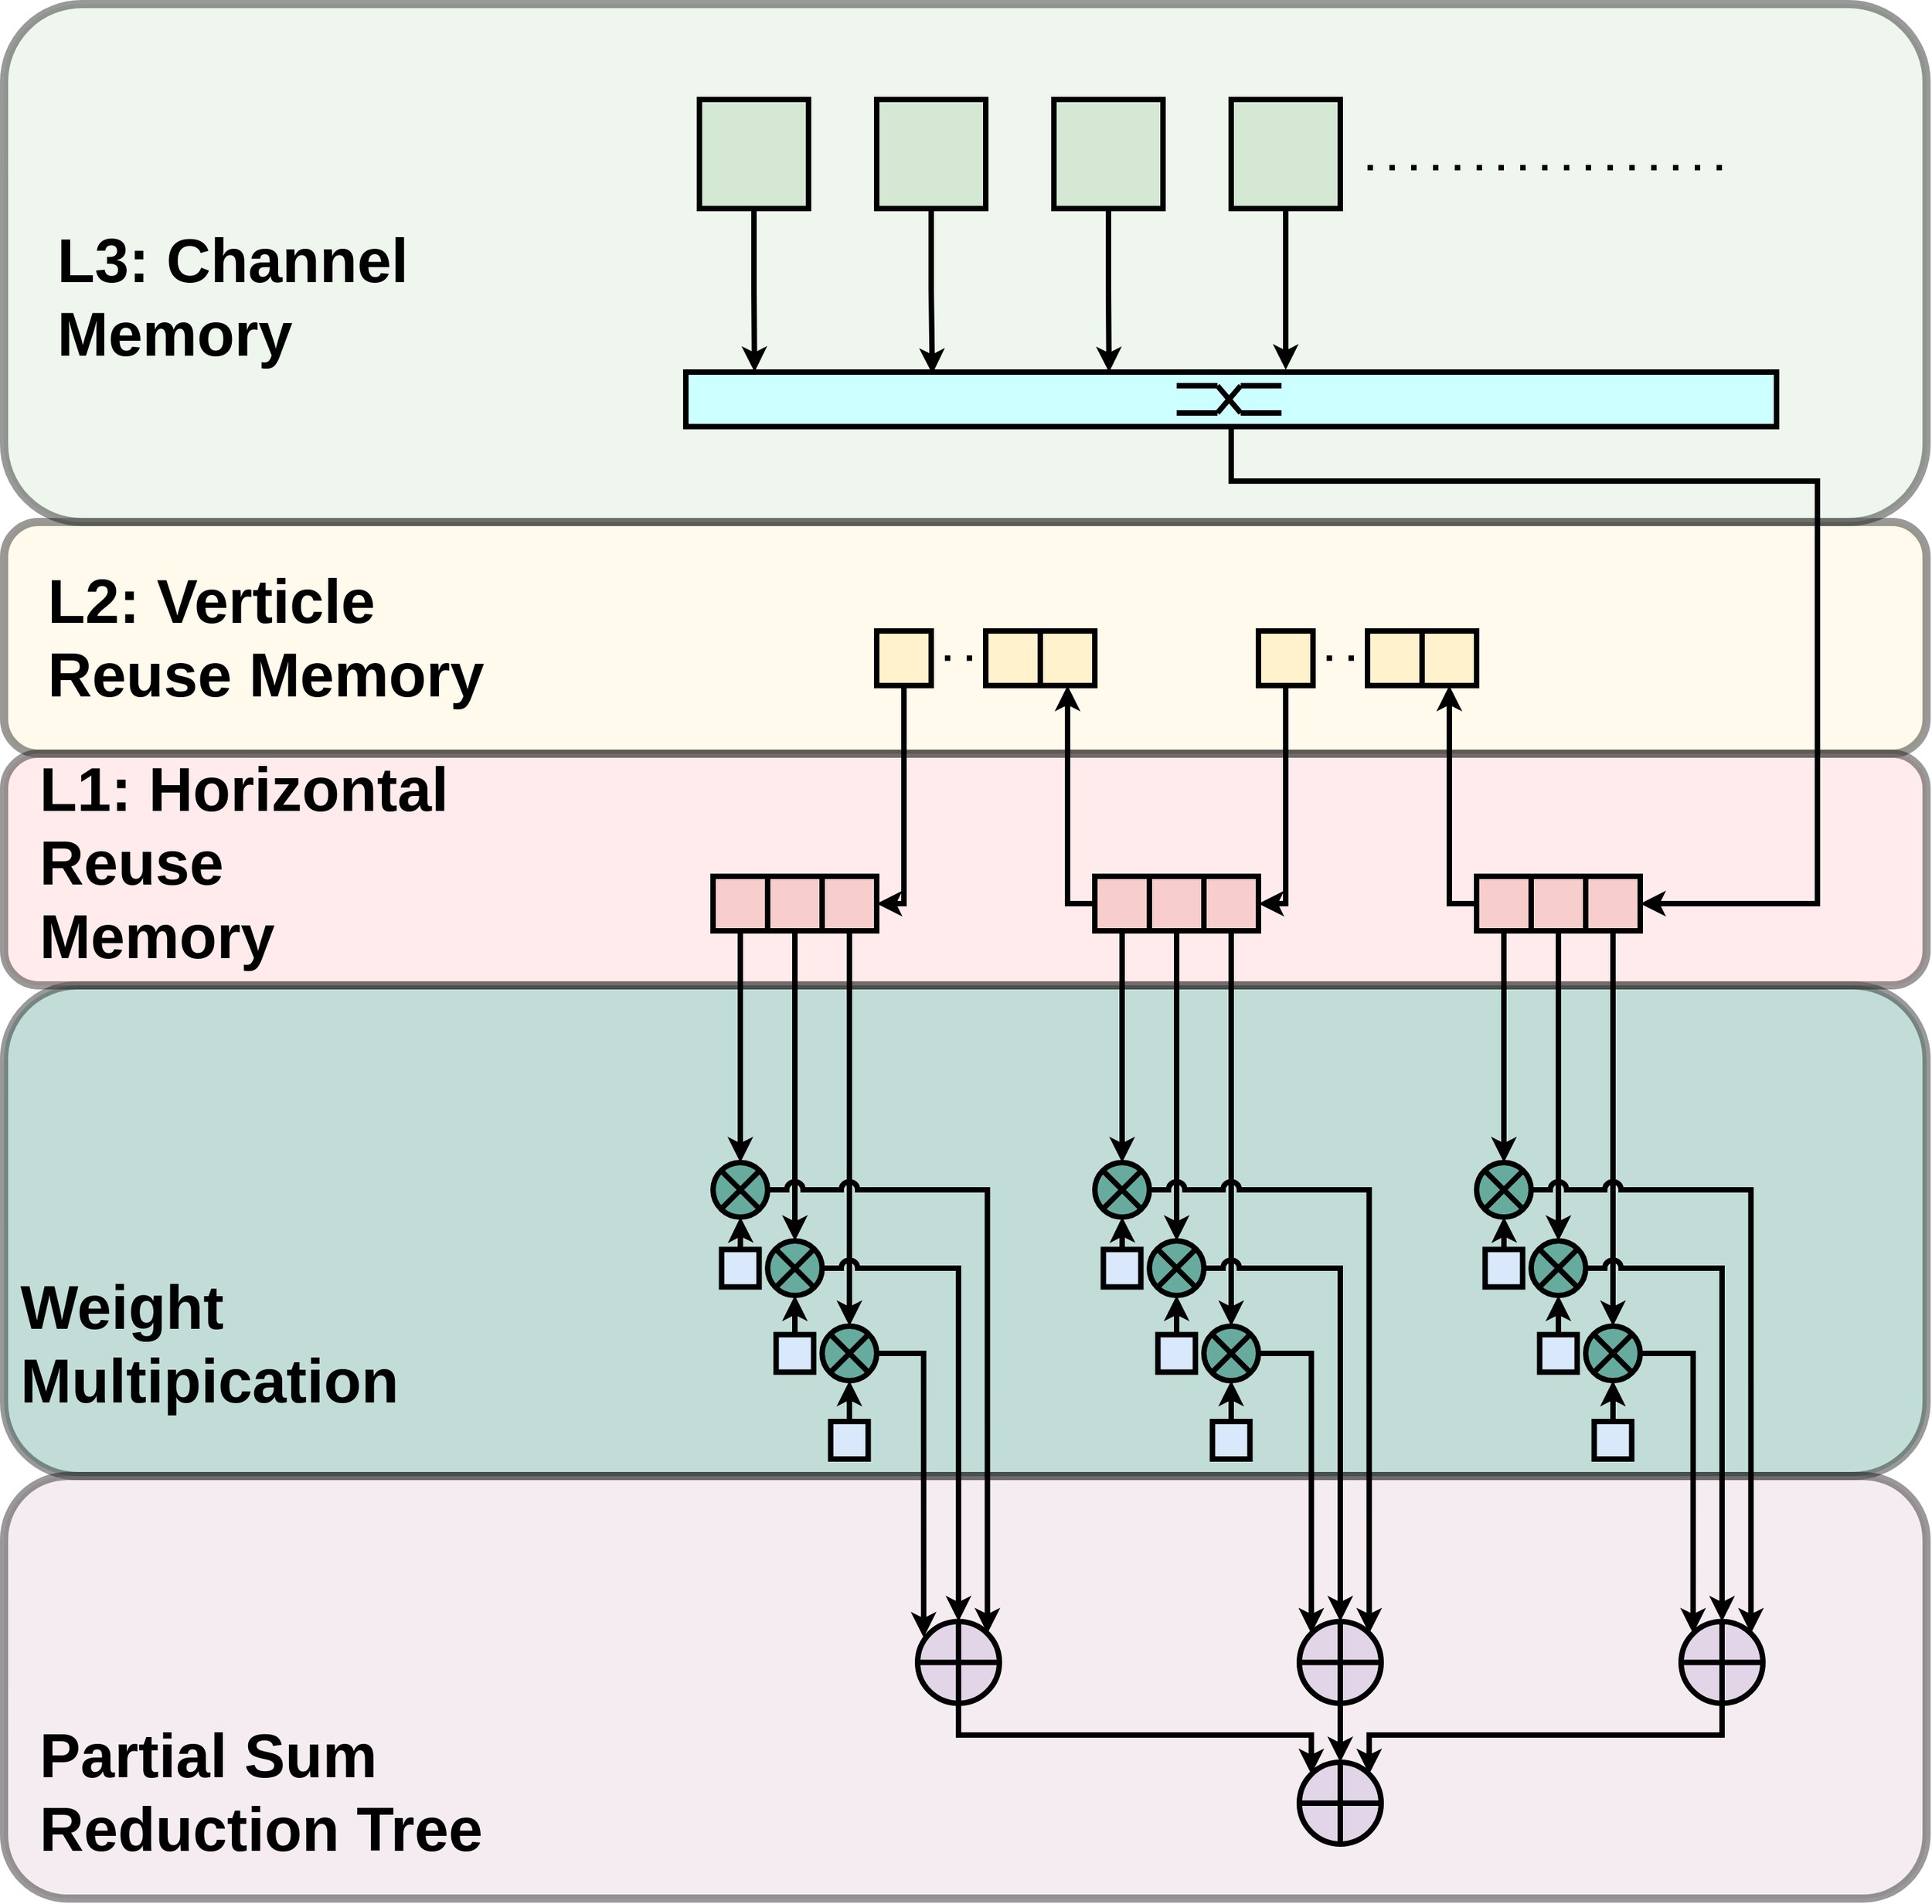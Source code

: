 <mxfile>
    <diagram id="FHnI-51RlHZe3pVvS7ff" name="Page-1">
        <mxGraphModel dx="4445" dy="2443" grid="1" gridSize="10" guides="1" tooltips="1" connect="1" arrows="1" fold="1" page="1" pageScale="1" pageWidth="1100" pageHeight="850" math="0" shadow="0">
            <root>
                <mxCell id="0"/>
                <mxCell id="1" parent="0"/>
                <mxCell id="QN6NI6EVr7MsUQMu-n-5-1" value="" style="rounded=1;whiteSpace=wrap;html=1;fillColor=#67AB9F;opacity=40;strokeColor=#000000;glass=0;strokeWidth=6;fontStyle=1" parent="1" vertex="1">
                    <mxGeometry x="-50" y="430" width="1410" height="360" as="geometry"/>
                </mxCell>
                <mxCell id="QN6NI6EVr7MsUQMu-n-5-2" value="" style="rounded=1;whiteSpace=wrap;html=1;fillColor=#E6D0DE;opacity=40;strokeColor=#000000;glass=0;strokeWidth=6;fontStyle=1" parent="1" vertex="1">
                    <mxGeometry x="-50" y="790" width="1410" height="310" as="geometry"/>
                </mxCell>
                <mxCell id="QN6NI6EVr7MsUQMu-n-5-3" value="" style="rounded=1;whiteSpace=wrap;html=1;fillColor=#fff2cc;opacity=40;strokeColor=#000000;glass=0;strokeWidth=6;fontStyle=1" parent="1" vertex="1">
                    <mxGeometry x="-50" y="90" width="1410" height="170" as="geometry"/>
                </mxCell>
                <mxCell id="QN6NI6EVr7MsUQMu-n-5-4" value="" style="rounded=1;whiteSpace=wrap;html=1;fillColor=#FFCCCC;opacity=40;strokeColor=#000000;glass=0;strokeWidth=6;fontStyle=1" parent="1" vertex="1">
                    <mxGeometry x="-50" y="260" width="1410" height="170" as="geometry"/>
                </mxCell>
                <mxCell id="QN6NI6EVr7MsUQMu-n-5-5" value="" style="rounded=1;whiteSpace=wrap;html=1;fillColor=#d5e8d4;opacity=40;strokeColor=#000000;glass=0;strokeWidth=6;fontStyle=1" parent="1" vertex="1">
                    <mxGeometry x="-50" y="-290" width="1410" height="380" as="geometry"/>
                </mxCell>
                <mxCell id="QN6NI6EVr7MsUQMu-n-5-6" style="edgeStyle=orthogonalEdgeStyle;rounded=0;orthogonalLoop=1;jettySize=auto;html=1;entryX=0.063;entryY=-0.004;entryDx=0;entryDy=0;entryPerimeter=0;strokeWidth=4;strokeColor=#000000;fontStyle=1" parent="1" source="QN6NI6EVr7MsUQMu-n-5-7" target="QN6NI6EVr7MsUQMu-n-5-9" edge="1">
                    <mxGeometry relative="1" as="geometry"/>
                </mxCell>
                <mxCell id="QN6NI6EVr7MsUQMu-n-5-7" value="" style="whiteSpace=wrap;html=1;aspect=fixed;fillColor=#d5e8d4;strokeColor=#000000;strokeWidth=4;fontStyle=1" parent="1" vertex="1">
                    <mxGeometry x="460" y="-220" width="80" height="80" as="geometry"/>
                </mxCell>
                <mxCell id="QN6NI6EVr7MsUQMu-n-5-8" value="" style="group;strokeWidth=4;strokeColor=#000000;fontStyle=1" parent="1" vertex="1" connectable="0">
                    <mxGeometry x="450" y="-20" width="800" height="40" as="geometry"/>
                </mxCell>
                <mxCell id="QN6NI6EVr7MsUQMu-n-5-9" value="" style="rounded=0;whiteSpace=wrap;html=1;fillColor=#CCFFFF;strokeWidth=4;strokeColor=#000000;fontStyle=1" parent="QN6NI6EVr7MsUQMu-n-5-8" vertex="1">
                    <mxGeometry width="800" height="40" as="geometry"/>
                </mxCell>
                <mxCell id="QN6NI6EVr7MsUQMu-n-5-10" value="" style="group;strokeWidth=4;strokeColor=none;fontStyle=1" parent="QN6NI6EVr7MsUQMu-n-5-8" vertex="1" connectable="0">
                    <mxGeometry x="360.005" y="10" width="76.856" height="20" as="geometry"/>
                </mxCell>
                <mxCell id="QN6NI6EVr7MsUQMu-n-5-11" value="" style="endArrow=none;html=1;rounded=0;strokeWidth=4;strokeColor=#000000;fontStyle=1" parent="QN6NI6EVr7MsUQMu-n-5-10" edge="1">
                    <mxGeometry width="50" height="50" relative="1" as="geometry">
                        <mxPoint as="sourcePoint"/>
                        <mxPoint x="29.888" as="targetPoint"/>
                    </mxGeometry>
                </mxCell>
                <mxCell id="QN6NI6EVr7MsUQMu-n-5-12" value="" style="endArrow=none;html=1;rounded=0;strokeWidth=4;strokeColor=#000000;fontStyle=1" parent="QN6NI6EVr7MsUQMu-n-5-10" edge="1">
                    <mxGeometry width="50" height="50" relative="1" as="geometry">
                        <mxPoint x="29.888" as="sourcePoint"/>
                        <mxPoint x="46.967" y="20" as="targetPoint"/>
                    </mxGeometry>
                </mxCell>
                <mxCell id="QN6NI6EVr7MsUQMu-n-5-13" value="" style="endArrow=none;html=1;rounded=0;strokeWidth=4;strokeColor=#000000;fontStyle=1" parent="QN6NI6EVr7MsUQMu-n-5-10" edge="1">
                    <mxGeometry width="50" height="50" relative="1" as="geometry">
                        <mxPoint x="29.888" y="20" as="sourcePoint"/>
                        <mxPoint x="46.967" as="targetPoint"/>
                    </mxGeometry>
                </mxCell>
                <mxCell id="QN6NI6EVr7MsUQMu-n-5-14" value="" style="endArrow=none;html=1;rounded=0;strokeWidth=4;strokeColor=#000000;fontStyle=1" parent="QN6NI6EVr7MsUQMu-n-5-10" edge="1">
                    <mxGeometry width="50" height="50" relative="1" as="geometry">
                        <mxPoint x="46.967" as="sourcePoint"/>
                        <mxPoint x="76.856" as="targetPoint"/>
                    </mxGeometry>
                </mxCell>
                <mxCell id="QN6NI6EVr7MsUQMu-n-5-15" value="" style="endArrow=none;html=1;rounded=0;strokeWidth=4;strokeColor=#000000;fontStyle=1" parent="QN6NI6EVr7MsUQMu-n-5-10" edge="1">
                    <mxGeometry width="50" height="50" relative="1" as="geometry">
                        <mxPoint x="46.967" y="20" as="sourcePoint"/>
                        <mxPoint x="76.856" y="20" as="targetPoint"/>
                    </mxGeometry>
                </mxCell>
                <mxCell id="QN6NI6EVr7MsUQMu-n-5-16" value="" style="endArrow=none;html=1;rounded=0;strokeWidth=4;strokeColor=#000000;fontStyle=1" parent="QN6NI6EVr7MsUQMu-n-5-10" edge="1">
                    <mxGeometry width="50" height="50" relative="1" as="geometry">
                        <mxPoint y="20" as="sourcePoint"/>
                        <mxPoint x="29.888" y="20" as="targetPoint"/>
                    </mxGeometry>
                </mxCell>
                <mxCell id="QN6NI6EVr7MsUQMu-n-5-17" style="edgeStyle=orthogonalEdgeStyle;rounded=0;orthogonalLoop=1;jettySize=auto;html=1;entryX=0.226;entryY=0.033;entryDx=0;entryDy=0;entryPerimeter=0;strokeWidth=4;strokeColor=#000000;fontStyle=1" parent="1" source="QN6NI6EVr7MsUQMu-n-5-18" target="QN6NI6EVr7MsUQMu-n-5-9" edge="1">
                    <mxGeometry relative="1" as="geometry"/>
                </mxCell>
                <mxCell id="QN6NI6EVr7MsUQMu-n-5-18" value="" style="whiteSpace=wrap;html=1;aspect=fixed;fillColor=#d5e8d4;strokeColor=#000000;strokeWidth=4;fontStyle=1" parent="1" vertex="1">
                    <mxGeometry x="590" y="-220" width="80" height="80" as="geometry"/>
                </mxCell>
                <mxCell id="QN6NI6EVr7MsUQMu-n-5-19" style="edgeStyle=orthogonalEdgeStyle;rounded=0;orthogonalLoop=1;jettySize=auto;html=1;entryX=0.388;entryY=0.003;entryDx=0;entryDy=0;entryPerimeter=0;strokeWidth=4;strokeColor=#000000;fontStyle=1" parent="1" source="QN6NI6EVr7MsUQMu-n-5-20" target="QN6NI6EVr7MsUQMu-n-5-9" edge="1">
                    <mxGeometry relative="1" as="geometry"/>
                </mxCell>
                <mxCell id="QN6NI6EVr7MsUQMu-n-5-20" value="" style="whiteSpace=wrap;html=1;aspect=fixed;fillColor=#d5e8d4;strokeColor=#000000;strokeWidth=4;fontStyle=1" parent="1" vertex="1">
                    <mxGeometry x="720" y="-220" width="80" height="80" as="geometry"/>
                </mxCell>
                <mxCell id="QN6NI6EVr7MsUQMu-n-5-21" style="edgeStyle=orthogonalEdgeStyle;rounded=0;orthogonalLoop=1;jettySize=auto;html=1;entryX=0.55;entryY=-0.041;entryDx=0;entryDy=0;entryPerimeter=0;strokeWidth=4;strokeColor=#000000;fontStyle=1" parent="1" source="QN6NI6EVr7MsUQMu-n-5-22" target="QN6NI6EVr7MsUQMu-n-5-9" edge="1">
                    <mxGeometry relative="1" as="geometry"/>
                </mxCell>
                <mxCell id="QN6NI6EVr7MsUQMu-n-5-22" value="" style="whiteSpace=wrap;html=1;aspect=fixed;fillColor=#d5e8d4;strokeColor=#000000;strokeWidth=4;fontStyle=1" parent="1" vertex="1">
                    <mxGeometry x="850" y="-220" width="80" height="80" as="geometry"/>
                </mxCell>
                <mxCell id="QN6NI6EVr7MsUQMu-n-5-23" value="" style="endArrow=none;dashed=1;html=1;dashPattern=1 3;strokeWidth=4;rounded=0;strokeColor=#000000;fontStyle=1" parent="1" edge="1">
                    <mxGeometry width="50" height="50" relative="1" as="geometry">
                        <mxPoint x="950" y="-170" as="sourcePoint"/>
                        <mxPoint x="1220" y="-170" as="targetPoint"/>
                    </mxGeometry>
                </mxCell>
                <mxCell id="QN6NI6EVr7MsUQMu-n-5-24" value="" style="whiteSpace=wrap;html=1;aspect=fixed;fillColor=#fff2cc;strokeColor=#000000;rotation=90;strokeWidth=4;fontStyle=1" parent="1" vertex="1">
                    <mxGeometry x="670" y="170" width="40" height="40" as="geometry"/>
                </mxCell>
                <mxCell id="QN6NI6EVr7MsUQMu-n-5-25" value="" style="whiteSpace=wrap;html=1;aspect=fixed;fillColor=#fff2cc;strokeColor=#000000;rotation=90;strokeWidth=4;fontStyle=1" parent="1" vertex="1">
                    <mxGeometry x="710" y="170" width="40" height="40" as="geometry"/>
                </mxCell>
                <mxCell id="QN6NI6EVr7MsUQMu-n-5-26" style="edgeStyle=orthogonalEdgeStyle;rounded=0;orthogonalLoop=1;jettySize=auto;html=1;entryX=1;entryY=0.5;entryDx=0;entryDy=0;strokeWidth=4;strokeColor=#000000;fontStyle=1" parent="1" source="QN6NI6EVr7MsUQMu-n-5-27" target="QN6NI6EVr7MsUQMu-n-5-38" edge="1">
                    <mxGeometry relative="1" as="geometry"/>
                </mxCell>
                <mxCell id="QN6NI6EVr7MsUQMu-n-5-27" value="" style="whiteSpace=wrap;html=1;aspect=fixed;fillColor=#fff2cc;strokeColor=#000000;rotation=90;strokeWidth=4;fontStyle=1" parent="1" vertex="1">
                    <mxGeometry x="590" y="170" width="40" height="40" as="geometry"/>
                </mxCell>
                <mxCell id="QN6NI6EVr7MsUQMu-n-5-28" value="" style="endArrow=none;dashed=1;html=1;dashPattern=1 3;strokeWidth=4;rounded=0;strokeColor=#000000;fontStyle=1" parent="1" edge="1">
                    <mxGeometry width="50" height="50" relative="1" as="geometry">
                        <mxPoint x="640" y="189.93" as="sourcePoint"/>
                        <mxPoint x="660" y="189.93" as="targetPoint"/>
                    </mxGeometry>
                </mxCell>
                <mxCell id="QN6NI6EVr7MsUQMu-n-5-29" style="edgeStyle=orthogonalEdgeStyle;rounded=0;orthogonalLoop=1;jettySize=auto;html=1;entryX=1;entryY=0.5;entryDx=0;entryDy=0;strokeWidth=4;strokeColor=#000000;fontStyle=1" parent="1" source="QN6NI6EVr7MsUQMu-n-5-64" target="QN6NI6EVr7MsUQMu-n-5-25" edge="1">
                    <mxGeometry relative="1" as="geometry">
                        <Array as="points">
                            <mxPoint x="730" y="370"/>
                        </Array>
                    </mxGeometry>
                </mxCell>
                <mxCell id="QN6NI6EVr7MsUQMu-n-5-30" value="" style="whiteSpace=wrap;html=1;aspect=fixed;fillColor=#fff2cc;strokeColor=#000000;rotation=90;strokeWidth=4;fontStyle=1" parent="1" vertex="1">
                    <mxGeometry x="950" y="170" width="40" height="40" as="geometry"/>
                </mxCell>
                <mxCell id="QN6NI6EVr7MsUQMu-n-5-31" value="" style="whiteSpace=wrap;html=1;aspect=fixed;fillColor=#fff2cc;strokeColor=#000000;rotation=90;strokeWidth=4;fontStyle=1" parent="1" vertex="1">
                    <mxGeometry x="990" y="170" width="40" height="40" as="geometry"/>
                </mxCell>
                <mxCell id="QN6NI6EVr7MsUQMu-n-5-32" style="edgeStyle=orthogonalEdgeStyle;rounded=0;orthogonalLoop=1;jettySize=auto;html=1;entryX=1;entryY=0.5;entryDx=0;entryDy=0;strokeWidth=4;strokeColor=#000000;fontStyle=1" parent="1" source="QN6NI6EVr7MsUQMu-n-5-33" target="QN6NI6EVr7MsUQMu-n-5-66" edge="1">
                    <mxGeometry relative="1" as="geometry"/>
                </mxCell>
                <mxCell id="QN6NI6EVr7MsUQMu-n-5-33" value="" style="whiteSpace=wrap;html=1;aspect=fixed;fillColor=#fff2cc;strokeColor=#000000;rotation=90;strokeWidth=4;fontStyle=1" parent="1" vertex="1">
                    <mxGeometry x="870" y="170" width="40" height="40" as="geometry"/>
                </mxCell>
                <mxCell id="QN6NI6EVr7MsUQMu-n-5-34" value="" style="endArrow=none;dashed=1;html=1;dashPattern=1 3;strokeWidth=4;rounded=0;strokeColor=#000000;fontStyle=1" parent="1" edge="1">
                    <mxGeometry width="50" height="50" relative="1" as="geometry">
                        <mxPoint x="920" y="189.93" as="sourcePoint"/>
                        <mxPoint x="940" y="189.93" as="targetPoint"/>
                    </mxGeometry>
                </mxCell>
                <mxCell id="QN6NI6EVr7MsUQMu-n-5-35" style="edgeStyle=orthogonalEdgeStyle;rounded=0;orthogonalLoop=1;jettySize=auto;html=1;entryX=1;entryY=0.5;entryDx=0;entryDy=0;strokeWidth=4;strokeColor=#000000;fontStyle=1" parent="1" source="QN6NI6EVr7MsUQMu-n-5-92" target="QN6NI6EVr7MsUQMu-n-5-31" edge="1">
                    <mxGeometry relative="1" as="geometry">
                        <Array as="points">
                            <mxPoint x="1010" y="370"/>
                        </Array>
                    </mxGeometry>
                </mxCell>
                <mxCell id="QN6NI6EVr7MsUQMu-n-5-36" value="" style="whiteSpace=wrap;html=1;aspect=fixed;fillColor=#f8cecc;strokeColor=#000000;strokeWidth=4;fontStyle=1" parent="1" vertex="1">
                    <mxGeometry x="470" y="350" width="40" height="40" as="geometry"/>
                </mxCell>
                <mxCell id="QN6NI6EVr7MsUQMu-n-5-37" value="" style="whiteSpace=wrap;html=1;aspect=fixed;fillColor=#f8cecc;strokeColor=#000000;strokeWidth=4;fontStyle=1" parent="1" vertex="1">
                    <mxGeometry x="510" y="350" width="40" height="40" as="geometry"/>
                </mxCell>
                <mxCell id="QN6NI6EVr7MsUQMu-n-5-38" value="" style="whiteSpace=wrap;html=1;aspect=fixed;fillColor=#f8cecc;strokeColor=#000000;strokeWidth=4;fontStyle=1" parent="1" vertex="1">
                    <mxGeometry x="550" y="350" width="40" height="40" as="geometry"/>
                </mxCell>
                <mxCell id="QN6NI6EVr7MsUQMu-n-5-39" style="edgeStyle=orthogonalEdgeStyle;rounded=0;jumpStyle=arc;orthogonalLoop=1;jettySize=auto;html=1;entryX=0;entryY=0;entryDx=0;entryDy=0;strokeWidth=4;strokeColor=#000000;fontStyle=1" parent="1" source="QN6NI6EVr7MsUQMu-n-5-40" target="QN6NI6EVr7MsUQMu-n-5-310" edge="1">
                    <mxGeometry relative="1" as="geometry">
                        <Array as="points">
                            <mxPoint x="650" y="980"/>
                            <mxPoint x="909" y="980"/>
                        </Array>
                    </mxGeometry>
                </mxCell>
                <mxCell id="QN6NI6EVr7MsUQMu-n-5-40" value="" style="ellipse;whiteSpace=wrap;html=1;aspect=fixed;fillColor=#e1d5e7;strokeColor=#000000;strokeWidth=4;fontStyle=1" parent="1" vertex="1">
                    <mxGeometry x="620" y="896.75" width="60" height="60" as="geometry"/>
                </mxCell>
                <mxCell id="QN6NI6EVr7MsUQMu-n-5-41" value="" style="endArrow=none;html=1;rounded=0;strokeColor=#000000;entryX=0.5;entryY=0;entryDx=0;entryDy=0;exitX=0.5;exitY=1;exitDx=0;exitDy=0;strokeWidth=4;fontStyle=1" parent="1" source="QN6NI6EVr7MsUQMu-n-5-40" target="QN6NI6EVr7MsUQMu-n-5-40" edge="1">
                    <mxGeometry width="50" height="50" relative="1" as="geometry">
                        <mxPoint x="610" y="871.25" as="sourcePoint"/>
                        <mxPoint x="660" y="821.25" as="targetPoint"/>
                    </mxGeometry>
                </mxCell>
                <mxCell id="QN6NI6EVr7MsUQMu-n-5-42" value="" style="endArrow=none;html=1;rounded=0;strokeColor=#000000;entryX=0;entryY=0.5;entryDx=0;entryDy=0;exitX=1;exitY=0.5;exitDx=0;exitDy=0;strokeWidth=4;fontStyle=1" parent="1" source="QN6NI6EVr7MsUQMu-n-5-40" target="QN6NI6EVr7MsUQMu-n-5-40" edge="1">
                    <mxGeometry width="50" height="50" relative="1" as="geometry">
                        <mxPoint x="660" y="771.25" as="sourcePoint"/>
                        <mxPoint x="660" y="711.25" as="targetPoint"/>
                    </mxGeometry>
                </mxCell>
                <mxCell id="QN6NI6EVr7MsUQMu-n-5-43" value="" style="ellipse;whiteSpace=wrap;html=1;aspect=fixed;fillColor=#67AB9F;strokeWidth=4;strokeColor=#000000;fontStyle=1" parent="1" vertex="1">
                    <mxGeometry x="470" y="560" width="40" height="40" as="geometry"/>
                </mxCell>
                <mxCell id="QN6NI6EVr7MsUQMu-n-5-44" value="" style="endArrow=none;html=1;rounded=0;strokeColor=#000000;strokeWidth=4;exitX=0;exitY=0;exitDx=0;exitDy=0;entryX=1;entryY=1;entryDx=0;entryDy=0;fontStyle=1" parent="1" source="QN6NI6EVr7MsUQMu-n-5-43" target="QN6NI6EVr7MsUQMu-n-5-43" edge="1">
                    <mxGeometry width="50" height="50" relative="1" as="geometry">
                        <mxPoint x="525" y="628.75" as="sourcePoint"/>
                        <mxPoint x="550" y="597.5" as="targetPoint"/>
                    </mxGeometry>
                </mxCell>
                <mxCell id="QN6NI6EVr7MsUQMu-n-5-45" style="edgeStyle=orthogonalEdgeStyle;rounded=0;orthogonalLoop=1;jettySize=auto;html=1;entryX=0.5;entryY=0;entryDx=0;entryDy=0;strokeColor=#000000;strokeWidth=4;fontStyle=1" parent="1" source="QN6NI6EVr7MsUQMu-n-5-36" target="QN6NI6EVr7MsUQMu-n-5-43" edge="1">
                    <mxGeometry relative="1" as="geometry"/>
                </mxCell>
                <mxCell id="QN6NI6EVr7MsUQMu-n-5-46" value="" style="endArrow=none;html=1;rounded=0;strokeColor=#000000;strokeWidth=4;exitX=0;exitY=1;exitDx=0;exitDy=0;entryX=1;entryY=0;entryDx=0;entryDy=0;fontStyle=1" parent="1" source="QN6NI6EVr7MsUQMu-n-5-43" target="QN6NI6EVr7MsUQMu-n-5-43" edge="1">
                    <mxGeometry width="50" height="50" relative="1" as="geometry">
                        <mxPoint x="480.858" y="573.572" as="sourcePoint"/>
                        <mxPoint x="509.311" y="608.713" as="targetPoint"/>
                    </mxGeometry>
                </mxCell>
                <mxCell id="QN6NI6EVr7MsUQMu-n-5-47" style="edgeStyle=orthogonalEdgeStyle;rounded=0;orthogonalLoop=1;jettySize=auto;html=1;entryX=0.5;entryY=1;entryDx=0;entryDy=0;strokeColor=#000000;strokeWidth=4;fontStyle=1" parent="1" source="QN6NI6EVr7MsUQMu-n-5-48" target="QN6NI6EVr7MsUQMu-n-5-43" edge="1">
                    <mxGeometry relative="1" as="geometry"/>
                </mxCell>
                <mxCell id="QN6NI6EVr7MsUQMu-n-5-48" value="" style="whiteSpace=wrap;html=1;aspect=fixed;fillColor=#dae8fc;strokeColor=#000000;strokeWidth=4;fontStyle=1" parent="1" vertex="1">
                    <mxGeometry x="476.25" y="623.75" width="27.5" height="27.5" as="geometry"/>
                </mxCell>
                <mxCell id="QN6NI6EVr7MsUQMu-n-5-49" value="" style="ellipse;whiteSpace=wrap;html=1;aspect=fixed;fillColor=#67AB9F;strokeWidth=4;strokeColor=#000000;fontStyle=1" parent="1" vertex="1">
                    <mxGeometry x="510" y="617.5" width="40" height="40" as="geometry"/>
                </mxCell>
                <mxCell id="QN6NI6EVr7MsUQMu-n-5-50" value="" style="endArrow=none;html=1;rounded=0;strokeColor=#000000;strokeWidth=4;exitX=0;exitY=0;exitDx=0;exitDy=0;entryX=1;entryY=1;entryDx=0;entryDy=0;fontStyle=1" parent="1" edge="1">
                    <mxGeometry width="50" height="50" relative="1" as="geometry">
                        <mxPoint x="515.858" y="623.358" as="sourcePoint"/>
                        <mxPoint x="544.142" y="651.642" as="targetPoint"/>
                    </mxGeometry>
                </mxCell>
                <mxCell id="QN6NI6EVr7MsUQMu-n-5-51" value="" style="endArrow=none;html=1;rounded=0;strokeColor=#000000;strokeWidth=4;exitX=0;exitY=1;exitDx=0;exitDy=0;entryX=1;entryY=0;entryDx=0;entryDy=0;fontStyle=1" parent="1" edge="1">
                    <mxGeometry width="50" height="50" relative="1" as="geometry">
                        <mxPoint x="515.858" y="651.642" as="sourcePoint"/>
                        <mxPoint x="544.142" y="623.358" as="targetPoint"/>
                    </mxGeometry>
                </mxCell>
                <mxCell id="QN6NI6EVr7MsUQMu-n-5-52" style="edgeStyle=orthogonalEdgeStyle;rounded=0;orthogonalLoop=1;jettySize=auto;html=1;entryX=0.5;entryY=1;entryDx=0;entryDy=0;strokeColor=#000000;strokeWidth=4;exitX=0.5;exitY=0;exitDx=0;exitDy=0;fontStyle=1" parent="1" source="QN6NI6EVr7MsUQMu-n-5-57" edge="1">
                    <mxGeometry relative="1" as="geometry">
                        <mxPoint x="530.0" y="690" as="sourcePoint"/>
                        <mxPoint x="530" y="657.5" as="targetPoint"/>
                    </mxGeometry>
                </mxCell>
                <mxCell id="QN6NI6EVr7MsUQMu-n-5-53" value="" style="ellipse;whiteSpace=wrap;html=1;aspect=fixed;fillColor=#67AB9F;strokeWidth=4;strokeColor=#000000;fontStyle=1" parent="1" vertex="1">
                    <mxGeometry x="550" y="680" width="40" height="40" as="geometry"/>
                </mxCell>
                <mxCell id="QN6NI6EVr7MsUQMu-n-5-54" value="" style="endArrow=none;html=1;rounded=0;strokeColor=#000000;strokeWidth=4;exitX=0;exitY=0;exitDx=0;exitDy=0;entryX=1;entryY=1;entryDx=0;entryDy=0;fontStyle=1" parent="1" source="QN6NI6EVr7MsUQMu-n-5-53" target="QN6NI6EVr7MsUQMu-n-5-53" edge="1">
                    <mxGeometry width="50" height="50" relative="1" as="geometry">
                        <mxPoint x="605" y="748.75" as="sourcePoint"/>
                        <mxPoint x="630" y="717.5" as="targetPoint"/>
                    </mxGeometry>
                </mxCell>
                <mxCell id="QN6NI6EVr7MsUQMu-n-5-55" value="" style="endArrow=none;html=1;rounded=0;strokeColor=#000000;strokeWidth=4;exitX=0;exitY=1;exitDx=0;exitDy=0;entryX=1;entryY=0;entryDx=0;entryDy=0;fontStyle=1" parent="1" source="QN6NI6EVr7MsUQMu-n-5-53" target="QN6NI6EVr7MsUQMu-n-5-53" edge="1">
                    <mxGeometry width="50" height="50" relative="1" as="geometry">
                        <mxPoint x="560.858" y="693.572" as="sourcePoint"/>
                        <mxPoint x="589.311" y="728.713" as="targetPoint"/>
                    </mxGeometry>
                </mxCell>
                <mxCell id="QN6NI6EVr7MsUQMu-n-5-56" style="edgeStyle=orthogonalEdgeStyle;rounded=0;orthogonalLoop=1;jettySize=auto;html=1;entryX=0.5;entryY=1;entryDx=0;entryDy=0;strokeColor=#000000;strokeWidth=4;exitX=0.5;exitY=0;exitDx=0;exitDy=0;fontStyle=1" parent="1" source="QN6NI6EVr7MsUQMu-n-5-58" target="QN6NI6EVr7MsUQMu-n-5-53" edge="1">
                    <mxGeometry relative="1" as="geometry">
                        <mxPoint x="570.0" y="742.5" as="sourcePoint"/>
                    </mxGeometry>
                </mxCell>
                <mxCell id="QN6NI6EVr7MsUQMu-n-5-57" value="" style="whiteSpace=wrap;html=1;aspect=fixed;fillColor=#dae8fc;strokeColor=#000000;strokeWidth=4;fontStyle=1" parent="1" vertex="1">
                    <mxGeometry x="516.25" y="686.25" width="27.5" height="27.5" as="geometry"/>
                </mxCell>
                <mxCell id="QN6NI6EVr7MsUQMu-n-5-58" value="" style="whiteSpace=wrap;html=1;aspect=fixed;fillColor=#dae8fc;strokeColor=#000000;strokeWidth=4;fontStyle=1" parent="1" vertex="1">
                    <mxGeometry x="556.25" y="750" width="27.5" height="27.5" as="geometry"/>
                </mxCell>
                <mxCell id="QN6NI6EVr7MsUQMu-n-5-59" style="edgeStyle=orthogonalEdgeStyle;rounded=0;orthogonalLoop=1;jettySize=auto;html=1;entryX=0.5;entryY=0;entryDx=0;entryDy=0;strokeColor=#000000;strokeWidth=4;fontStyle=1" parent="1" source="QN6NI6EVr7MsUQMu-n-5-37" target="QN6NI6EVr7MsUQMu-n-5-49" edge="1">
                    <mxGeometry relative="1" as="geometry"/>
                </mxCell>
                <mxCell id="QN6NI6EVr7MsUQMu-n-5-60" style="edgeStyle=orthogonalEdgeStyle;rounded=0;orthogonalLoop=1;jettySize=auto;html=1;entryX=0.5;entryY=0;entryDx=0;entryDy=0;strokeColor=#000000;strokeWidth=4;fontStyle=1" parent="1" source="QN6NI6EVr7MsUQMu-n-5-38" target="QN6NI6EVr7MsUQMu-n-5-53" edge="1">
                    <mxGeometry relative="1" as="geometry"/>
                </mxCell>
                <mxCell id="QN6NI6EVr7MsUQMu-n-5-61" style="edgeStyle=orthogonalEdgeStyle;rounded=0;orthogonalLoop=1;jettySize=auto;html=1;entryX=1;entryY=0;entryDx=0;entryDy=0;strokeWidth=4;jumpStyle=arc;strokeColor=#000000;fontStyle=1" parent="1" source="QN6NI6EVr7MsUQMu-n-5-43" target="QN6NI6EVr7MsUQMu-n-5-40" edge="1">
                    <mxGeometry relative="1" as="geometry"/>
                </mxCell>
                <mxCell id="QN6NI6EVr7MsUQMu-n-5-62" style="edgeStyle=orthogonalEdgeStyle;rounded=0;orthogonalLoop=1;jettySize=auto;html=1;entryX=0.074;entryY=0.196;entryDx=0;entryDy=0;entryPerimeter=0;strokeWidth=4;jumpStyle=arc;strokeColor=#000000;fontStyle=1" parent="1" source="QN6NI6EVr7MsUQMu-n-5-53" target="QN6NI6EVr7MsUQMu-n-5-40" edge="1">
                    <mxGeometry relative="1" as="geometry"/>
                </mxCell>
                <mxCell id="QN6NI6EVr7MsUQMu-n-5-63" style="edgeStyle=orthogonalEdgeStyle;rounded=0;orthogonalLoop=1;jettySize=auto;html=1;entryX=0.5;entryY=0;entryDx=0;entryDy=0;strokeWidth=4;jumpStyle=arc;strokeColor=#000000;fontStyle=1" parent="1" source="QN6NI6EVr7MsUQMu-n-5-49" target="QN6NI6EVr7MsUQMu-n-5-40" edge="1">
                    <mxGeometry relative="1" as="geometry">
                        <mxPoint x="550.0" y="637.515" as="sourcePoint"/>
                        <mxPoint x="650" y="723.75" as="targetPoint"/>
                        <Array as="points">
                            <mxPoint x="650" y="638"/>
                        </Array>
                    </mxGeometry>
                </mxCell>
                <mxCell id="QN6NI6EVr7MsUQMu-n-5-64" value="" style="whiteSpace=wrap;html=1;aspect=fixed;fillColor=#f8cecc;strokeColor=#000000;strokeWidth=4;fontStyle=1" parent="1" vertex="1">
                    <mxGeometry x="750" y="350" width="40" height="40" as="geometry"/>
                </mxCell>
                <mxCell id="QN6NI6EVr7MsUQMu-n-5-65" value="" style="whiteSpace=wrap;html=1;aspect=fixed;fillColor=#f8cecc;strokeColor=#000000;strokeWidth=4;fontStyle=1" parent="1" vertex="1">
                    <mxGeometry x="790" y="350" width="40" height="40" as="geometry"/>
                </mxCell>
                <mxCell id="QN6NI6EVr7MsUQMu-n-5-66" value="" style="whiteSpace=wrap;html=1;aspect=fixed;fillColor=#f8cecc;strokeColor=#000000;strokeWidth=4;fontStyle=1" parent="1" vertex="1">
                    <mxGeometry x="830" y="350" width="40" height="40" as="geometry"/>
                </mxCell>
                <mxCell id="QN6NI6EVr7MsUQMu-n-5-67" style="edgeStyle=orthogonalEdgeStyle;rounded=0;jumpStyle=arc;orthogonalLoop=1;jettySize=auto;html=1;strokeWidth=4;entryX=0.5;entryY=0;entryDx=0;entryDy=0;strokeColor=#000000;fontStyle=1" parent="1" source="QN6NI6EVr7MsUQMu-n-5-68" target="QN6NI6EVr7MsUQMu-n-5-310" edge="1">
                    <mxGeometry relative="1" as="geometry">
                        <mxPoint x="930" y="970.0" as="targetPoint"/>
                    </mxGeometry>
                </mxCell>
                <mxCell id="QN6NI6EVr7MsUQMu-n-5-68" value="" style="ellipse;whiteSpace=wrap;html=1;aspect=fixed;fillColor=#e1d5e7;strokeColor=#000000;strokeWidth=4;fontStyle=1" parent="1" vertex="1">
                    <mxGeometry x="900" y="896.75" width="60" height="60" as="geometry"/>
                </mxCell>
                <mxCell id="QN6NI6EVr7MsUQMu-n-5-69" value="" style="endArrow=none;html=1;rounded=0;strokeColor=#000000;entryX=0.5;entryY=0;entryDx=0;entryDy=0;exitX=0.5;exitY=1;exitDx=0;exitDy=0;strokeWidth=4;fontStyle=1" parent="1" source="QN6NI6EVr7MsUQMu-n-5-68" target="QN6NI6EVr7MsUQMu-n-5-68" edge="1">
                    <mxGeometry width="50" height="50" relative="1" as="geometry">
                        <mxPoint x="890" y="847.5" as="sourcePoint"/>
                        <mxPoint x="940" y="797.5" as="targetPoint"/>
                    </mxGeometry>
                </mxCell>
                <mxCell id="QN6NI6EVr7MsUQMu-n-5-70" value="" style="endArrow=none;html=1;rounded=0;strokeColor=#000000;entryX=0;entryY=0.5;entryDx=0;entryDy=0;exitX=1;exitY=0.5;exitDx=0;exitDy=0;strokeWidth=4;fontStyle=1" parent="1" source="QN6NI6EVr7MsUQMu-n-5-68" target="QN6NI6EVr7MsUQMu-n-5-68" edge="1">
                    <mxGeometry width="50" height="50" relative="1" as="geometry">
                        <mxPoint x="940" y="747.5" as="sourcePoint"/>
                        <mxPoint x="940" y="687.5" as="targetPoint"/>
                    </mxGeometry>
                </mxCell>
                <mxCell id="QN6NI6EVr7MsUQMu-n-5-71" value="" style="ellipse;whiteSpace=wrap;html=1;aspect=fixed;fillColor=#67AB9F;strokeWidth=4;strokeColor=#000000;fontStyle=1" parent="1" vertex="1">
                    <mxGeometry x="750" y="560" width="40" height="40" as="geometry"/>
                </mxCell>
                <mxCell id="QN6NI6EVr7MsUQMu-n-5-72" value="" style="endArrow=none;html=1;rounded=0;strokeColor=#000000;strokeWidth=4;exitX=0;exitY=0;exitDx=0;exitDy=0;entryX=1;entryY=1;entryDx=0;entryDy=0;fontStyle=1" parent="1" source="QN6NI6EVr7MsUQMu-n-5-71" target="QN6NI6EVr7MsUQMu-n-5-71" edge="1">
                    <mxGeometry width="50" height="50" relative="1" as="geometry">
                        <mxPoint x="805" y="628.75" as="sourcePoint"/>
                        <mxPoint x="830" y="597.5" as="targetPoint"/>
                    </mxGeometry>
                </mxCell>
                <mxCell id="QN6NI6EVr7MsUQMu-n-5-73" style="edgeStyle=orthogonalEdgeStyle;rounded=0;orthogonalLoop=1;jettySize=auto;html=1;entryX=0.5;entryY=0;entryDx=0;entryDy=0;strokeColor=#000000;strokeWidth=4;fontStyle=1" parent="1" source="QN6NI6EVr7MsUQMu-n-5-64" target="QN6NI6EVr7MsUQMu-n-5-71" edge="1">
                    <mxGeometry relative="1" as="geometry"/>
                </mxCell>
                <mxCell id="QN6NI6EVr7MsUQMu-n-5-74" value="" style="endArrow=none;html=1;rounded=0;strokeColor=#000000;strokeWidth=4;exitX=0;exitY=1;exitDx=0;exitDy=0;entryX=1;entryY=0;entryDx=0;entryDy=0;fontStyle=1" parent="1" source="QN6NI6EVr7MsUQMu-n-5-71" target="QN6NI6EVr7MsUQMu-n-5-71" edge="1">
                    <mxGeometry width="50" height="50" relative="1" as="geometry">
                        <mxPoint x="760.858" y="573.572" as="sourcePoint"/>
                        <mxPoint x="789.311" y="608.713" as="targetPoint"/>
                    </mxGeometry>
                </mxCell>
                <mxCell id="QN6NI6EVr7MsUQMu-n-5-75" style="edgeStyle=orthogonalEdgeStyle;rounded=0;orthogonalLoop=1;jettySize=auto;html=1;entryX=0.5;entryY=1;entryDx=0;entryDy=0;strokeColor=#000000;strokeWidth=4;fontStyle=1" parent="1" source="QN6NI6EVr7MsUQMu-n-5-76" target="QN6NI6EVr7MsUQMu-n-5-71" edge="1">
                    <mxGeometry relative="1" as="geometry"/>
                </mxCell>
                <mxCell id="QN6NI6EVr7MsUQMu-n-5-76" value="" style="whiteSpace=wrap;html=1;aspect=fixed;fillColor=#dae8fc;strokeColor=#000000;strokeWidth=4;fontStyle=1" parent="1" vertex="1">
                    <mxGeometry x="756.25" y="623.75" width="27.5" height="27.5" as="geometry"/>
                </mxCell>
                <mxCell id="QN6NI6EVr7MsUQMu-n-5-77" value="" style="ellipse;whiteSpace=wrap;html=1;aspect=fixed;fillColor=#67AB9F;strokeWidth=4;strokeColor=#000000;fontStyle=1" parent="1" vertex="1">
                    <mxGeometry x="790" y="617.5" width="40" height="40" as="geometry"/>
                </mxCell>
                <mxCell id="QN6NI6EVr7MsUQMu-n-5-78" value="" style="endArrow=none;html=1;rounded=0;strokeColor=#000000;strokeWidth=4;exitX=0;exitY=0;exitDx=0;exitDy=0;entryX=1;entryY=1;entryDx=0;entryDy=0;fontStyle=1" parent="1" edge="1">
                    <mxGeometry width="50" height="50" relative="1" as="geometry">
                        <mxPoint x="795.858" y="623.358" as="sourcePoint"/>
                        <mxPoint x="824.142" y="651.642" as="targetPoint"/>
                    </mxGeometry>
                </mxCell>
                <mxCell id="QN6NI6EVr7MsUQMu-n-5-79" value="" style="endArrow=none;html=1;rounded=0;strokeColor=#000000;strokeWidth=4;exitX=0;exitY=1;exitDx=0;exitDy=0;entryX=1;entryY=0;entryDx=0;entryDy=0;fontStyle=1" parent="1" edge="1">
                    <mxGeometry width="50" height="50" relative="1" as="geometry">
                        <mxPoint x="795.858" y="651.642" as="sourcePoint"/>
                        <mxPoint x="824.142" y="623.358" as="targetPoint"/>
                    </mxGeometry>
                </mxCell>
                <mxCell id="QN6NI6EVr7MsUQMu-n-5-80" style="edgeStyle=orthogonalEdgeStyle;rounded=0;orthogonalLoop=1;jettySize=auto;html=1;entryX=0.5;entryY=1;entryDx=0;entryDy=0;strokeColor=#000000;strokeWidth=4;exitX=0.5;exitY=0;exitDx=0;exitDy=0;fontStyle=1" parent="1" source="QN6NI6EVr7MsUQMu-n-5-85" edge="1">
                    <mxGeometry relative="1" as="geometry">
                        <mxPoint x="810.0" y="690" as="sourcePoint"/>
                        <mxPoint x="810" y="657.5" as="targetPoint"/>
                    </mxGeometry>
                </mxCell>
                <mxCell id="QN6NI6EVr7MsUQMu-n-5-81" value="" style="ellipse;whiteSpace=wrap;html=1;aspect=fixed;fillColor=#67AB9F;strokeWidth=4;strokeColor=#000000;fontStyle=1" parent="1" vertex="1">
                    <mxGeometry x="830" y="680" width="40" height="40" as="geometry"/>
                </mxCell>
                <mxCell id="QN6NI6EVr7MsUQMu-n-5-82" value="" style="endArrow=none;html=1;rounded=0;strokeColor=#000000;strokeWidth=4;exitX=0;exitY=0;exitDx=0;exitDy=0;entryX=1;entryY=1;entryDx=0;entryDy=0;fontStyle=1" parent="1" source="QN6NI6EVr7MsUQMu-n-5-81" target="QN6NI6EVr7MsUQMu-n-5-81" edge="1">
                    <mxGeometry width="50" height="50" relative="1" as="geometry">
                        <mxPoint x="885" y="748.75" as="sourcePoint"/>
                        <mxPoint x="910" y="717.5" as="targetPoint"/>
                    </mxGeometry>
                </mxCell>
                <mxCell id="QN6NI6EVr7MsUQMu-n-5-83" value="" style="endArrow=none;html=1;rounded=0;strokeColor=#000000;strokeWidth=4;exitX=0;exitY=1;exitDx=0;exitDy=0;entryX=1;entryY=0;entryDx=0;entryDy=0;fontStyle=1" parent="1" source="QN6NI6EVr7MsUQMu-n-5-81" target="QN6NI6EVr7MsUQMu-n-5-81" edge="1">
                    <mxGeometry width="50" height="50" relative="1" as="geometry">
                        <mxPoint x="840.858" y="693.572" as="sourcePoint"/>
                        <mxPoint x="869.311" y="728.713" as="targetPoint"/>
                    </mxGeometry>
                </mxCell>
                <mxCell id="QN6NI6EVr7MsUQMu-n-5-84" style="edgeStyle=orthogonalEdgeStyle;rounded=0;orthogonalLoop=1;jettySize=auto;html=1;entryX=0.5;entryY=1;entryDx=0;entryDy=0;strokeColor=#000000;strokeWidth=4;exitX=0.5;exitY=0;exitDx=0;exitDy=0;fontStyle=1" parent="1" source="QN6NI6EVr7MsUQMu-n-5-86" target="QN6NI6EVr7MsUQMu-n-5-81" edge="1">
                    <mxGeometry relative="1" as="geometry">
                        <mxPoint x="850.0" y="742.5" as="sourcePoint"/>
                    </mxGeometry>
                </mxCell>
                <mxCell id="QN6NI6EVr7MsUQMu-n-5-85" value="" style="whiteSpace=wrap;html=1;aspect=fixed;fillColor=#dae8fc;strokeColor=#000000;strokeWidth=4;fontStyle=1" parent="1" vertex="1">
                    <mxGeometry x="796.25" y="686.25" width="27.5" height="27.5" as="geometry"/>
                </mxCell>
                <mxCell id="QN6NI6EVr7MsUQMu-n-5-86" value="" style="whiteSpace=wrap;html=1;aspect=fixed;fillColor=#dae8fc;strokeColor=#000000;strokeWidth=4;fontStyle=1" parent="1" vertex="1">
                    <mxGeometry x="836.25" y="750" width="27.5" height="27.5" as="geometry"/>
                </mxCell>
                <mxCell id="QN6NI6EVr7MsUQMu-n-5-87" style="edgeStyle=orthogonalEdgeStyle;rounded=0;orthogonalLoop=1;jettySize=auto;html=1;entryX=0.5;entryY=0;entryDx=0;entryDy=0;strokeColor=#000000;strokeWidth=4;fontStyle=1" parent="1" source="QN6NI6EVr7MsUQMu-n-5-65" target="QN6NI6EVr7MsUQMu-n-5-77" edge="1">
                    <mxGeometry relative="1" as="geometry"/>
                </mxCell>
                <mxCell id="QN6NI6EVr7MsUQMu-n-5-88" style="edgeStyle=orthogonalEdgeStyle;rounded=0;orthogonalLoop=1;jettySize=auto;html=1;entryX=0.5;entryY=0;entryDx=0;entryDy=0;strokeColor=#000000;strokeWidth=4;fontStyle=1" parent="1" source="QN6NI6EVr7MsUQMu-n-5-66" target="QN6NI6EVr7MsUQMu-n-5-81" edge="1">
                    <mxGeometry relative="1" as="geometry"/>
                </mxCell>
                <mxCell id="QN6NI6EVr7MsUQMu-n-5-89" style="edgeStyle=orthogonalEdgeStyle;rounded=0;jumpStyle=arc;orthogonalLoop=1;jettySize=auto;html=1;entryX=1;entryY=0;entryDx=0;entryDy=0;strokeWidth=4;strokeColor=#000000;fontStyle=1" parent="1" source="QN6NI6EVr7MsUQMu-n-5-71" target="QN6NI6EVr7MsUQMu-n-5-68" edge="1">
                    <mxGeometry relative="1" as="geometry"/>
                </mxCell>
                <mxCell id="QN6NI6EVr7MsUQMu-n-5-90" style="edgeStyle=orthogonalEdgeStyle;rounded=0;jumpStyle=arc;orthogonalLoop=1;jettySize=auto;html=1;entryX=0.5;entryY=0;entryDx=0;entryDy=0;strokeWidth=4;strokeColor=#000000;fontStyle=1" parent="1" source="QN6NI6EVr7MsUQMu-n-5-77" target="QN6NI6EVr7MsUQMu-n-5-68" edge="1">
                    <mxGeometry relative="1" as="geometry"/>
                </mxCell>
                <mxCell id="QN6NI6EVr7MsUQMu-n-5-91" style="edgeStyle=orthogonalEdgeStyle;rounded=0;jumpStyle=arc;orthogonalLoop=1;jettySize=auto;html=1;entryX=0;entryY=0;entryDx=0;entryDy=0;strokeWidth=4;strokeColor=#000000;fontStyle=1" parent="1" source="QN6NI6EVr7MsUQMu-n-5-81" target="QN6NI6EVr7MsUQMu-n-5-68" edge="1">
                    <mxGeometry relative="1" as="geometry"/>
                </mxCell>
                <mxCell id="QN6NI6EVr7MsUQMu-n-5-92" value="" style="whiteSpace=wrap;html=1;aspect=fixed;fillColor=#f8cecc;strokeColor=#000000;strokeWidth=4;fontStyle=1" parent="1" vertex="1">
                    <mxGeometry x="1030" y="350" width="40" height="40" as="geometry"/>
                </mxCell>
                <mxCell id="QN6NI6EVr7MsUQMu-n-5-93" value="" style="whiteSpace=wrap;html=1;aspect=fixed;fillColor=#f8cecc;strokeColor=#000000;strokeWidth=4;fontStyle=1" parent="1" vertex="1">
                    <mxGeometry x="1070" y="350" width="40" height="40" as="geometry"/>
                </mxCell>
                <mxCell id="QN6NI6EVr7MsUQMu-n-5-94" value="" style="whiteSpace=wrap;html=1;aspect=fixed;fillColor=#f8cecc;strokeColor=#000000;strokeWidth=4;fontStyle=1" parent="1" vertex="1">
                    <mxGeometry x="1110" y="350" width="40" height="40" as="geometry"/>
                </mxCell>
                <mxCell id="QN6NI6EVr7MsUQMu-n-5-95" style="edgeStyle=orthogonalEdgeStyle;rounded=0;jumpStyle=arc;orthogonalLoop=1;jettySize=auto;html=1;entryX=1;entryY=0;entryDx=0;entryDy=0;strokeWidth=4;strokeColor=#000000;fontStyle=1" parent="1" source="QN6NI6EVr7MsUQMu-n-5-96" target="QN6NI6EVr7MsUQMu-n-5-310" edge="1">
                    <mxGeometry relative="1" as="geometry">
                        <Array as="points">
                            <mxPoint x="1210" y="980"/>
                            <mxPoint x="951" y="980"/>
                        </Array>
                    </mxGeometry>
                </mxCell>
                <mxCell id="QN6NI6EVr7MsUQMu-n-5-96" value="" style="ellipse;whiteSpace=wrap;html=1;aspect=fixed;fillColor=#e1d5e7;strokeColor=#000000;strokeWidth=4;fontStyle=1" parent="1" vertex="1">
                    <mxGeometry x="1180" y="896.75" width="60" height="60" as="geometry"/>
                </mxCell>
                <mxCell id="QN6NI6EVr7MsUQMu-n-5-97" value="" style="endArrow=none;html=1;rounded=0;strokeColor=#000000;entryX=0.5;entryY=0;entryDx=0;entryDy=0;exitX=0.5;exitY=1;exitDx=0;exitDy=0;strokeWidth=4;fontStyle=1" parent="1" source="QN6NI6EVr7MsUQMu-n-5-96" target="QN6NI6EVr7MsUQMu-n-5-96" edge="1">
                    <mxGeometry width="50" height="50" relative="1" as="geometry">
                        <mxPoint x="1170" y="847.5" as="sourcePoint"/>
                        <mxPoint x="1220" y="797.5" as="targetPoint"/>
                    </mxGeometry>
                </mxCell>
                <mxCell id="QN6NI6EVr7MsUQMu-n-5-98" value="" style="endArrow=none;html=1;rounded=0;strokeColor=#000000;entryX=0;entryY=0.5;entryDx=0;entryDy=0;exitX=1;exitY=0.5;exitDx=0;exitDy=0;strokeWidth=4;fontStyle=1" parent="1" source="QN6NI6EVr7MsUQMu-n-5-96" target="QN6NI6EVr7MsUQMu-n-5-96" edge="1">
                    <mxGeometry width="50" height="50" relative="1" as="geometry">
                        <mxPoint x="1220" y="747.5" as="sourcePoint"/>
                        <mxPoint x="1220" y="687.5" as="targetPoint"/>
                    </mxGeometry>
                </mxCell>
                <mxCell id="QN6NI6EVr7MsUQMu-n-5-99" value="" style="ellipse;whiteSpace=wrap;html=1;aspect=fixed;fillColor=#67AB9F;strokeWidth=4;strokeColor=#000000;fontStyle=1" parent="1" vertex="1">
                    <mxGeometry x="1030" y="560" width="40" height="40" as="geometry"/>
                </mxCell>
                <mxCell id="QN6NI6EVr7MsUQMu-n-5-100" value="" style="endArrow=none;html=1;rounded=0;strokeColor=#000000;strokeWidth=4;exitX=0;exitY=0;exitDx=0;exitDy=0;entryX=1;entryY=1;entryDx=0;entryDy=0;fontStyle=1" parent="1" source="QN6NI6EVr7MsUQMu-n-5-99" target="QN6NI6EVr7MsUQMu-n-5-99" edge="1">
                    <mxGeometry width="50" height="50" relative="1" as="geometry">
                        <mxPoint x="1085" y="628.75" as="sourcePoint"/>
                        <mxPoint x="1110" y="597.5" as="targetPoint"/>
                    </mxGeometry>
                </mxCell>
                <mxCell id="QN6NI6EVr7MsUQMu-n-5-101" style="edgeStyle=orthogonalEdgeStyle;rounded=0;orthogonalLoop=1;jettySize=auto;html=1;entryX=0.5;entryY=0;entryDx=0;entryDy=0;strokeColor=#000000;strokeWidth=4;fontStyle=1" parent="1" source="QN6NI6EVr7MsUQMu-n-5-92" target="QN6NI6EVr7MsUQMu-n-5-99" edge="1">
                    <mxGeometry relative="1" as="geometry"/>
                </mxCell>
                <mxCell id="QN6NI6EVr7MsUQMu-n-5-102" value="" style="endArrow=none;html=1;rounded=0;strokeColor=#000000;strokeWidth=4;exitX=0;exitY=1;exitDx=0;exitDy=0;entryX=1;entryY=0;entryDx=0;entryDy=0;fontStyle=1" parent="1" source="QN6NI6EVr7MsUQMu-n-5-99" target="QN6NI6EVr7MsUQMu-n-5-99" edge="1">
                    <mxGeometry width="50" height="50" relative="1" as="geometry">
                        <mxPoint x="1040.858" y="573.572" as="sourcePoint"/>
                        <mxPoint x="1069.311" y="608.713" as="targetPoint"/>
                    </mxGeometry>
                </mxCell>
                <mxCell id="QN6NI6EVr7MsUQMu-n-5-103" style="edgeStyle=orthogonalEdgeStyle;rounded=0;orthogonalLoop=1;jettySize=auto;html=1;entryX=0.5;entryY=1;entryDx=0;entryDy=0;strokeColor=#000000;strokeWidth=4;fontStyle=1" parent="1" source="QN6NI6EVr7MsUQMu-n-5-104" target="QN6NI6EVr7MsUQMu-n-5-99" edge="1">
                    <mxGeometry relative="1" as="geometry"/>
                </mxCell>
                <mxCell id="QN6NI6EVr7MsUQMu-n-5-104" value="" style="whiteSpace=wrap;html=1;aspect=fixed;fillColor=#dae8fc;strokeColor=#000000;strokeWidth=4;fontStyle=1" parent="1" vertex="1">
                    <mxGeometry x="1036.25" y="623.75" width="27.5" height="27.5" as="geometry"/>
                </mxCell>
                <mxCell id="QN6NI6EVr7MsUQMu-n-5-105" value="" style="ellipse;whiteSpace=wrap;html=1;aspect=fixed;fillColor=#67AB9F;strokeWidth=4;strokeColor=#000000;fontStyle=1" parent="1" vertex="1">
                    <mxGeometry x="1070" y="617.5" width="40" height="40" as="geometry"/>
                </mxCell>
                <mxCell id="QN6NI6EVr7MsUQMu-n-5-106" value="" style="endArrow=none;html=1;rounded=0;strokeColor=#000000;strokeWidth=4;exitX=0;exitY=0;exitDx=0;exitDy=0;entryX=1;entryY=1;entryDx=0;entryDy=0;fontStyle=1" parent="1" edge="1">
                    <mxGeometry width="50" height="50" relative="1" as="geometry">
                        <mxPoint x="1075.858" y="623.358" as="sourcePoint"/>
                        <mxPoint x="1104.142" y="651.642" as="targetPoint"/>
                    </mxGeometry>
                </mxCell>
                <mxCell id="QN6NI6EVr7MsUQMu-n-5-107" value="" style="endArrow=none;html=1;rounded=0;strokeColor=#000000;strokeWidth=4;exitX=0;exitY=1;exitDx=0;exitDy=0;entryX=1;entryY=0;entryDx=0;entryDy=0;fontStyle=1" parent="1" edge="1">
                    <mxGeometry width="50" height="50" relative="1" as="geometry">
                        <mxPoint x="1075.858" y="651.642" as="sourcePoint"/>
                        <mxPoint x="1104.142" y="623.358" as="targetPoint"/>
                    </mxGeometry>
                </mxCell>
                <mxCell id="QN6NI6EVr7MsUQMu-n-5-108" style="edgeStyle=orthogonalEdgeStyle;rounded=0;orthogonalLoop=1;jettySize=auto;html=1;entryX=0.5;entryY=1;entryDx=0;entryDy=0;strokeColor=#000000;strokeWidth=4;exitX=0.5;exitY=0;exitDx=0;exitDy=0;fontStyle=1" parent="1" source="QN6NI6EVr7MsUQMu-n-5-114" edge="1">
                    <mxGeometry relative="1" as="geometry">
                        <mxPoint x="1090.0" y="690" as="sourcePoint"/>
                        <mxPoint x="1090" y="657.5" as="targetPoint"/>
                    </mxGeometry>
                </mxCell>
                <mxCell id="QN6NI6EVr7MsUQMu-n-5-109" style="edgeStyle=orthogonalEdgeStyle;rounded=0;jumpStyle=arc;orthogonalLoop=1;jettySize=auto;html=1;entryX=0;entryY=0;entryDx=0;entryDy=0;strokeWidth=4;strokeColor=#000000;fontStyle=1" parent="1" source="QN6NI6EVr7MsUQMu-n-5-110" target="QN6NI6EVr7MsUQMu-n-5-96" edge="1">
                    <mxGeometry relative="1" as="geometry"/>
                </mxCell>
                <mxCell id="QN6NI6EVr7MsUQMu-n-5-110" value="" style="ellipse;whiteSpace=wrap;html=1;aspect=fixed;fillColor=#67AB9F;strokeWidth=4;strokeColor=#000000;fontStyle=1" parent="1" vertex="1">
                    <mxGeometry x="1110" y="680" width="40" height="40" as="geometry"/>
                </mxCell>
                <mxCell id="QN6NI6EVr7MsUQMu-n-5-111" value="" style="endArrow=none;html=1;rounded=0;strokeColor=#000000;strokeWidth=4;exitX=0;exitY=0;exitDx=0;exitDy=0;entryX=1;entryY=1;entryDx=0;entryDy=0;fontStyle=1" parent="1" source="QN6NI6EVr7MsUQMu-n-5-110" target="QN6NI6EVr7MsUQMu-n-5-110" edge="1">
                    <mxGeometry width="50" height="50" relative="1" as="geometry">
                        <mxPoint x="1165" y="748.75" as="sourcePoint"/>
                        <mxPoint x="1190" y="717.5" as="targetPoint"/>
                    </mxGeometry>
                </mxCell>
                <mxCell id="QN6NI6EVr7MsUQMu-n-5-112" value="" style="endArrow=none;html=1;rounded=0;strokeColor=#000000;strokeWidth=4;exitX=0;exitY=1;exitDx=0;exitDy=0;entryX=1;entryY=0;entryDx=0;entryDy=0;fontStyle=1" parent="1" source="QN6NI6EVr7MsUQMu-n-5-110" target="QN6NI6EVr7MsUQMu-n-5-110" edge="1">
                    <mxGeometry width="50" height="50" relative="1" as="geometry">
                        <mxPoint x="1120.858" y="693.572" as="sourcePoint"/>
                        <mxPoint x="1149.311" y="728.713" as="targetPoint"/>
                    </mxGeometry>
                </mxCell>
                <mxCell id="QN6NI6EVr7MsUQMu-n-5-113" style="edgeStyle=orthogonalEdgeStyle;rounded=0;orthogonalLoop=1;jettySize=auto;html=1;entryX=0.5;entryY=1;entryDx=0;entryDy=0;strokeColor=#000000;strokeWidth=4;exitX=0.5;exitY=0;exitDx=0;exitDy=0;fontStyle=1" parent="1" source="QN6NI6EVr7MsUQMu-n-5-115" target="QN6NI6EVr7MsUQMu-n-5-110" edge="1">
                    <mxGeometry relative="1" as="geometry">
                        <mxPoint x="1130.0" y="742.5" as="sourcePoint"/>
                    </mxGeometry>
                </mxCell>
                <mxCell id="QN6NI6EVr7MsUQMu-n-5-114" value="" style="whiteSpace=wrap;html=1;aspect=fixed;fillColor=#dae8fc;strokeColor=#000000;strokeWidth=4;fontStyle=1" parent="1" vertex="1">
                    <mxGeometry x="1076.25" y="686.25" width="27.5" height="27.5" as="geometry"/>
                </mxCell>
                <mxCell id="QN6NI6EVr7MsUQMu-n-5-115" value="" style="whiteSpace=wrap;html=1;aspect=fixed;fillColor=#dae8fc;strokeColor=#000000;strokeWidth=4;fontStyle=1" parent="1" vertex="1">
                    <mxGeometry x="1116.25" y="750" width="27.5" height="27.5" as="geometry"/>
                </mxCell>
                <mxCell id="QN6NI6EVr7MsUQMu-n-5-116" style="edgeStyle=orthogonalEdgeStyle;rounded=0;orthogonalLoop=1;jettySize=auto;html=1;entryX=0.5;entryY=0;entryDx=0;entryDy=0;strokeColor=#000000;strokeWidth=4;fontStyle=1" parent="1" source="QN6NI6EVr7MsUQMu-n-5-93" target="QN6NI6EVr7MsUQMu-n-5-105" edge="1">
                    <mxGeometry relative="1" as="geometry"/>
                </mxCell>
                <mxCell id="QN6NI6EVr7MsUQMu-n-5-117" style="edgeStyle=orthogonalEdgeStyle;rounded=0;orthogonalLoop=1;jettySize=auto;html=1;entryX=0.5;entryY=0;entryDx=0;entryDy=0;strokeColor=#000000;strokeWidth=4;fontStyle=1" parent="1" source="QN6NI6EVr7MsUQMu-n-5-94" target="QN6NI6EVr7MsUQMu-n-5-110" edge="1">
                    <mxGeometry relative="1" as="geometry"/>
                </mxCell>
                <mxCell id="QN6NI6EVr7MsUQMu-n-5-118" style="edgeStyle=orthogonalEdgeStyle;rounded=0;jumpStyle=arc;orthogonalLoop=1;jettySize=auto;html=1;entryX=0.5;entryY=0;entryDx=0;entryDy=0;strokeWidth=4;strokeColor=#000000;fontStyle=1" parent="1" source="QN6NI6EVr7MsUQMu-n-5-105" target="QN6NI6EVr7MsUQMu-n-5-96" edge="1">
                    <mxGeometry relative="1" as="geometry"/>
                </mxCell>
                <mxCell id="QN6NI6EVr7MsUQMu-n-5-119" style="edgeStyle=orthogonalEdgeStyle;rounded=0;jumpStyle=arc;orthogonalLoop=1;jettySize=auto;html=1;entryX=1;entryY=0;entryDx=0;entryDy=0;strokeWidth=4;strokeColor=#000000;fontStyle=1" parent="1" source="QN6NI6EVr7MsUQMu-n-5-99" target="QN6NI6EVr7MsUQMu-n-5-96" edge="1">
                    <mxGeometry relative="1" as="geometry"/>
                </mxCell>
                <mxCell id="QN6NI6EVr7MsUQMu-n-5-306" style="edgeStyle=orthogonalEdgeStyle;rounded=0;jumpStyle=arc;orthogonalLoop=1;jettySize=auto;html=1;entryX=1;entryY=0.5;entryDx=0;entryDy=0;strokeWidth=4;strokeColor=#000000;fontStyle=1" parent="1" source="QN6NI6EVr7MsUQMu-n-5-9" target="QN6NI6EVr7MsUQMu-n-5-94" edge="1">
                    <mxGeometry relative="1" as="geometry">
                        <Array as="points">
                            <mxPoint x="850" y="60"/>
                            <mxPoint x="1280" y="60"/>
                            <mxPoint x="1280" y="370"/>
                        </Array>
                    </mxGeometry>
                </mxCell>
                <mxCell id="QN6NI6EVr7MsUQMu-n-5-310" value="" style="ellipse;whiteSpace=wrap;html=1;aspect=fixed;fillColor=#e1d5e7;strokeColor=#000000;strokeWidth=4;fontStyle=1" parent="1" vertex="1">
                    <mxGeometry x="900" y="1000" width="60" height="60" as="geometry"/>
                </mxCell>
                <mxCell id="QN6NI6EVr7MsUQMu-n-5-311" value="" style="endArrow=none;html=1;rounded=0;strokeColor=#000000;entryX=0.5;entryY=0;entryDx=0;entryDy=0;exitX=0.5;exitY=1;exitDx=0;exitDy=0;strokeWidth=4;fontStyle=1" parent="1" source="QN6NI6EVr7MsUQMu-n-5-310" target="QN6NI6EVr7MsUQMu-n-5-310" edge="1">
                    <mxGeometry width="50" height="50" relative="1" as="geometry">
                        <mxPoint x="890" y="1023.75" as="sourcePoint"/>
                        <mxPoint x="940" y="973.75" as="targetPoint"/>
                    </mxGeometry>
                </mxCell>
                <mxCell id="QN6NI6EVr7MsUQMu-n-5-312" value="" style="endArrow=none;html=1;rounded=0;strokeColor=#000000;entryX=0;entryY=0.5;entryDx=0;entryDy=0;exitX=1;exitY=0.5;exitDx=0;exitDy=0;strokeWidth=4;fontStyle=1" parent="1" source="QN6NI6EVr7MsUQMu-n-5-310" target="QN6NI6EVr7MsUQMu-n-5-310" edge="1">
                    <mxGeometry width="50" height="50" relative="1" as="geometry">
                        <mxPoint x="940" y="923.75" as="sourcePoint"/>
                        <mxPoint x="940" y="863.75" as="targetPoint"/>
                    </mxGeometry>
                </mxCell>
                <mxCell id="QN6NI6EVr7MsUQMu-n-5-436" value="L3: Channel Memory" style="text;html=1;strokeColor=none;fillColor=none;align=left;verticalAlign=middle;whiteSpace=wrap;rounded=0;glass=0;fontSize=45;fontStyle=1;strokeWidth=6;" parent="1" vertex="1">
                    <mxGeometry x="-13.11" y="-170" width="270" height="190" as="geometry"/>
                </mxCell>
                <mxCell id="QN6NI6EVr7MsUQMu-n-5-437" value="L2: Verticle Reuse Memory" style="text;html=1;strokeColor=none;fillColor=none;align=left;verticalAlign=middle;whiteSpace=wrap;rounded=0;glass=0;fontSize=45;fontStyle=1;strokeWidth=6;" parent="1" vertex="1">
                    <mxGeometry x="-20" y="110" width="343.75" height="130" as="geometry"/>
                </mxCell>
                <mxCell id="QN6NI6EVr7MsUQMu-n-5-438" value="L1: Horizontal Reuse Memory" style="text;html=1;strokeColor=none;fillColor=none;align=left;verticalAlign=middle;whiteSpace=wrap;rounded=0;glass=0;fontSize=45;fontStyle=1;strokeWidth=6;" parent="1" vertex="1">
                    <mxGeometry x="-26.24" y="275" width="316.88" height="130" as="geometry"/>
                </mxCell>
                <mxCell id="QN6NI6EVr7MsUQMu-n-5-439" value="Weight&amp;nbsp;&lt;br&gt;Multipication" style="text;html=1;strokeColor=none;fillColor=none;align=left;verticalAlign=middle;whiteSpace=wrap;rounded=0;glass=0;fontSize=45;fontStyle=1;strokeWidth=6;" parent="1" vertex="1">
                    <mxGeometry x="-40" y="627.5" width="290" height="130" as="geometry"/>
                </mxCell>
                <mxCell id="QN6NI6EVr7MsUQMu-n-5-440" value="Partial Sum Reduction Tree" style="text;html=1;strokeColor=none;fillColor=none;align=left;verticalAlign=middle;whiteSpace=wrap;rounded=0;glass=0;fontSize=45;fontStyle=1;strokeWidth=6;" parent="1" vertex="1">
                    <mxGeometry x="-26.24" y="956.75" width="330" height="130" as="geometry"/>
                </mxCell>
            </root>
        </mxGraphModel>
    </diagram>
</mxfile>